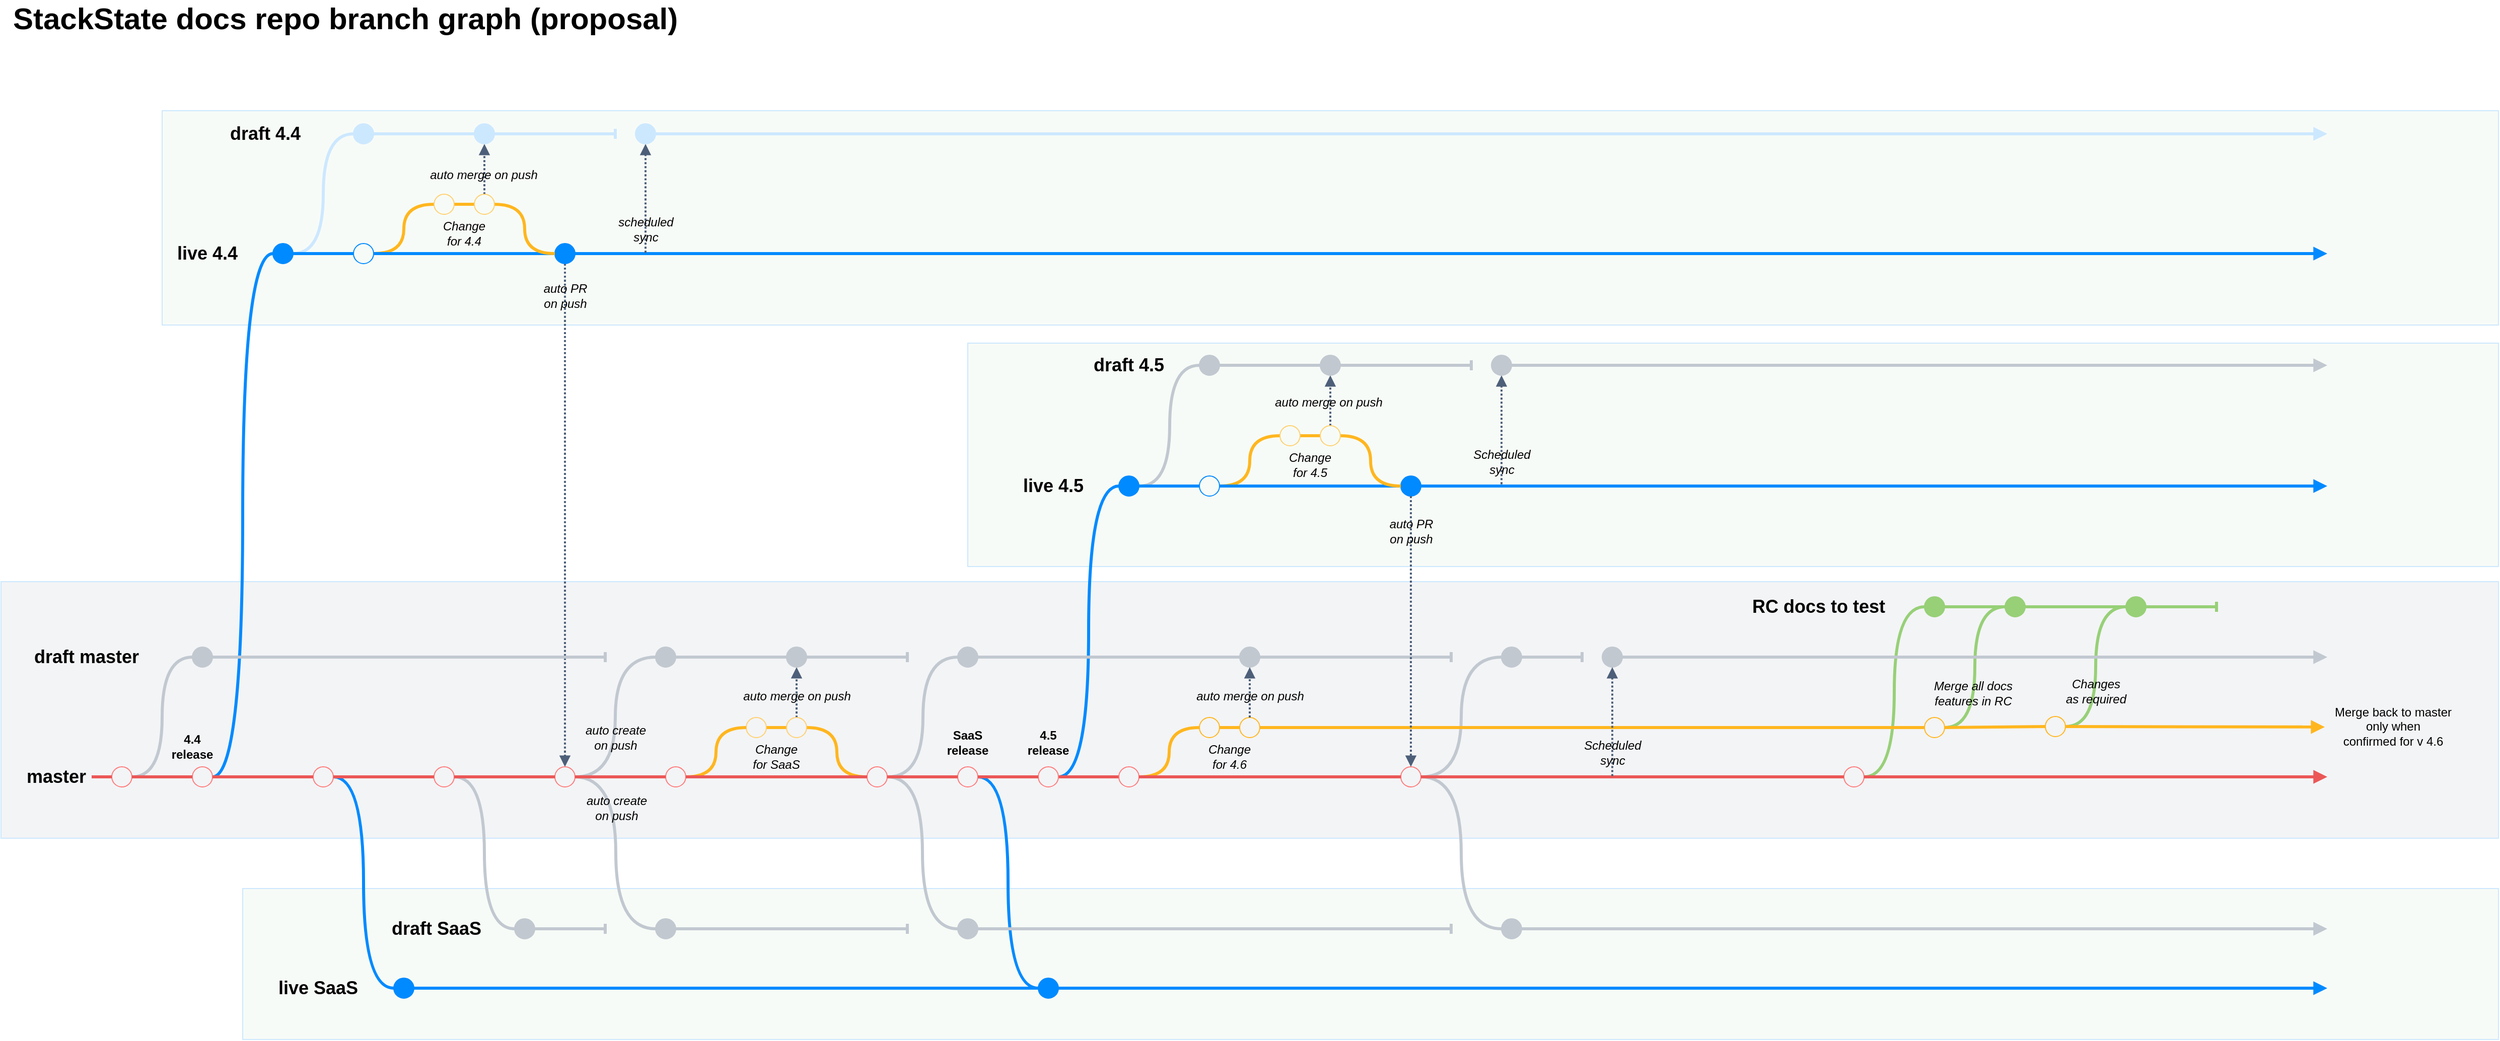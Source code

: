 <mxfile version="15.4.3" type="device"><diagram id="jR-vOBrpH7MoebLV2OOh" name="Page-1"><mxGraphModel dx="4089" dy="2681" grid="1" gridSize="10" guides="1" tooltips="1" connect="1" arrows="1" fold="1" page="1" pageScale="1" pageWidth="1169" pageHeight="827" math="0" shadow="0"><root><mxCell id="0"/><mxCell id="1" parent="0"/><mxCell id="T3WE6p-0gUlPkO302bhS-267" value="" style="rounded=0;whiteSpace=wrap;html=1;fontSize=30;strokeColor=#CCE8FF;fillColor=#D5E8D4;align=left;fillOpacity=20;" vertex="1" parent="1"><mxGeometry x="120" y="770" width="2240" height="150" as="geometry"/></mxCell><mxCell id="T3WE6p-0gUlPkO302bhS-266" value="" style="rounded=0;whiteSpace=wrap;html=1;fontSize=30;strokeColor=#CCE8FF;fillColor=#C1C8D0;align=left;fillOpacity=20;" vertex="1" parent="1"><mxGeometry x="-120" y="465" width="2480" height="255" as="geometry"/></mxCell><mxCell id="T3WE6p-0gUlPkO302bhS-261" value="" style="rounded=0;whiteSpace=wrap;html=1;fontSize=30;strokeColor=#CCE8FF;fillColor=#D5E8D4;align=left;fillOpacity=20;" vertex="1" parent="1"><mxGeometry x="840" y="228" width="1520" height="222" as="geometry"/></mxCell><mxCell id="T3WE6p-0gUlPkO302bhS-259" value="" style="rounded=0;whiteSpace=wrap;html=1;fontSize=30;strokeColor=#CCE8FF;fillColor=#D5E8D4;align=left;fillOpacity=20;" vertex="1" parent="1"><mxGeometry x="40" y="-3" width="2320" height="213" as="geometry"/></mxCell><mxCell id="T3WE6p-0gUlPkO302bhS-160" style="edgeStyle=orthogonalEdgeStyle;curved=1;rounded=0;orthogonalLoop=1;jettySize=auto;html=1;dashed=1;dashPattern=1 1;startArrow=block;startFill=1;endArrow=baseDash;endFill=0;strokeColor=#4D5F79;strokeWidth=2;" edge="1" parent="1" source="T3WE6p-0gUlPkO302bhS-158"><mxGeometry relative="1" as="geometry"><mxPoint x="1370" y="370" as="targetPoint"/></mxGeometry></mxCell><mxCell id="T3WE6p-0gUlPkO302bhS-194" value="&lt;i&gt;Scheduled&lt;br&gt;sync&lt;/i&gt;" style="edgeLabel;html=1;align=center;verticalAlign=middle;resizable=0;points=[];fontSize=12;labelBackgroundColor=none;" vertex="1" connectable="0" parent="T3WE6p-0gUlPkO302bhS-160"><mxGeometry x="-0.287" y="1" relative="1" as="geometry"><mxPoint x="-1" y="46" as="offset"/></mxGeometry></mxCell><mxCell id="T3WE6p-0gUlPkO302bhS-42" value="&lt;b&gt;&lt;font style=&quot;font-size: 18px&quot;&gt;master&lt;/font&gt;&lt;/b&gt;" style="text;html=1;strokeColor=none;fillColor=none;align=center;verticalAlign=middle;whiteSpace=wrap;rounded=0;" vertex="1" parent="1"><mxGeometry x="-100" y="644" width="70" height="30" as="geometry"/></mxCell><mxCell id="T3WE6p-0gUlPkO302bhS-43" value="&lt;b&gt;&lt;font style=&quot;font-size: 18px&quot;&gt;live 4.4&lt;/font&gt;&lt;br&gt;&lt;/b&gt;" style="text;html=1;strokeColor=none;fillColor=none;align=center;verticalAlign=middle;whiteSpace=wrap;rounded=0;" vertex="1" parent="1"><mxGeometry x="50" y="124" width="70" height="30" as="geometry"/></mxCell><mxCell id="T3WE6p-0gUlPkO302bhS-44" value="&lt;b&gt;&lt;font style=&quot;font-size: 18px&quot;&gt;live 4.5&lt;/font&gt;&lt;br&gt;&lt;/b&gt;" style="text;html=1;strokeColor=none;fillColor=none;align=center;verticalAlign=middle;whiteSpace=wrap;rounded=0;" vertex="1" parent="1"><mxGeometry x="890" y="355" width="70" height="30" as="geometry"/></mxCell><mxCell id="T3WE6p-0gUlPkO302bhS-45" value="" style="endArrow=block;html=1;rounded=0;strokeColor=#008AFF;strokeWidth=3;endFill=1;startArrow=none;entryX=0;entryY=0.5;entryDx=0;entryDy=0;" edge="1" parent="1" source="T3WE6p-0gUlPkO302bhS-140" target="T3WE6p-0gUlPkO302bhS-224"><mxGeometry width="50" height="50" relative="1" as="geometry"><mxPoint x="100" y="369.5" as="sourcePoint"/><mxPoint x="1630" y="371" as="targetPoint"/></mxGeometry></mxCell><mxCell id="T3WE6p-0gUlPkO302bhS-47" value="" style="endArrow=block;html=1;rounded=0;strokeColor=#008AFF;strokeWidth=3;endFill=1;exitX=1;exitY=0.5;exitDx=0;exitDy=0;startArrow=none;entryX=0;entryY=0.5;entryDx=0;entryDy=0;" edge="1" parent="1" source="T3WE6p-0gUlPkO302bhS-82" target="T3WE6p-0gUlPkO302bhS-226"><mxGeometry width="50" height="50" relative="1" as="geometry"><mxPoint x="90" y="138.496" as="sourcePoint"/><mxPoint x="1620" y="139" as="targetPoint"/></mxGeometry></mxCell><mxCell id="T3WE6p-0gUlPkO302bhS-48" value="&lt;b&gt;&lt;font style=&quot;font-size: 18px&quot;&gt;live SaaS&lt;/font&gt;&lt;br&gt;&lt;/b&gt;" style="text;html=1;strokeColor=none;fillColor=none;align=center;verticalAlign=middle;whiteSpace=wrap;rounded=0;" vertex="1" parent="1"><mxGeometry x="145" y="854" width="100" height="30" as="geometry"/></mxCell><mxCell id="T3WE6p-0gUlPkO302bhS-49" value="" style="endArrow=block;html=1;rounded=0;strokeColor=#008AFF;strokeWidth=3;endFill=1;startArrow=none;entryX=0;entryY=0.5;entryDx=0;entryDy=0;" edge="1" parent="1" source="T3WE6p-0gUlPkO302bhS-122" target="T3WE6p-0gUlPkO302bhS-219"><mxGeometry width="50" height="50" relative="1" as="geometry"><mxPoint x="90" y="868.496" as="sourcePoint"/><mxPoint x="1640" y="870" as="targetPoint"/></mxGeometry></mxCell><mxCell id="T3WE6p-0gUlPkO302bhS-51" value="" style="ellipse;whiteSpace=wrap;html=1;aspect=fixed;strokeWidth=1;strokeColor=#008AFF;fillColor=#008AFF;" vertex="1" parent="1"><mxGeometry x="150" y="129" width="20" height="20" as="geometry"/></mxCell><mxCell id="T3WE6p-0gUlPkO302bhS-59" style="edgeStyle=orthogonalEdgeStyle;rounded=0;orthogonalLoop=1;jettySize=auto;html=1;exitX=1;exitY=0.5;exitDx=0;exitDy=0;entryX=0;entryY=0.5;entryDx=0;entryDy=0;endArrow=none;endFill=0;strokeColor=#008AFF;strokeWidth=3;curved=1;" edge="1" parent="1" source="T3WE6p-0gUlPkO302bhS-50" target="T3WE6p-0gUlPkO302bhS-51"><mxGeometry relative="1" as="geometry"/></mxCell><mxCell id="T3WE6p-0gUlPkO302bhS-50" value="" style="ellipse;whiteSpace=wrap;html=1;aspect=fixed;strokeWidth=1;fillColor=none;strokeColor=#FF7B7B;" vertex="1" parent="1"><mxGeometry x="70" y="649" width="20" height="20" as="geometry"/></mxCell><mxCell id="T3WE6p-0gUlPkO302bhS-55" value="" style="ellipse;whiteSpace=wrap;html=1;aspect=fixed;strokeWidth=1;fillColor=#008AFF;strokeColor=#008AFF;" vertex="1" parent="1"><mxGeometry x="270" y="859" width="20" height="20" as="geometry"/></mxCell><mxCell id="T3WE6p-0gUlPkO302bhS-67" style="edgeStyle=orthogonalEdgeStyle;curved=1;rounded=0;orthogonalLoop=1;jettySize=auto;html=1;exitX=1;exitY=0.5;exitDx=0;exitDy=0;entryX=0;entryY=0.5;entryDx=0;entryDy=0;endArrow=none;endFill=0;strokeColor=#008AFF;strokeWidth=3;" edge="1" parent="1" source="T3WE6p-0gUlPkO302bhS-62" target="T3WE6p-0gUlPkO302bhS-55"><mxGeometry relative="1" as="geometry"/></mxCell><mxCell id="T3WE6p-0gUlPkO302bhS-62" value="" style="ellipse;whiteSpace=wrap;html=1;aspect=fixed;strokeWidth=1;fillColor=none;strokeColor=#FF7B7B;" vertex="1" parent="1"><mxGeometry x="190" y="649" width="20" height="20" as="geometry"/></mxCell><mxCell id="T3WE6p-0gUlPkO302bhS-63" value="" style="endArrow=none;html=1;rounded=0;strokeColor=#EB5757;strokeWidth=3;exitX=1;exitY=0.5;exitDx=0;exitDy=0;endFill=1;startArrow=none;entryX=0;entryY=0.5;entryDx=0;entryDy=0;" edge="1" parent="1" source="T3WE6p-0gUlPkO302bhS-50" target="T3WE6p-0gUlPkO302bhS-62"><mxGeometry width="50" height="50" relative="1" as="geometry"><mxPoint x="90" y="659" as="sourcePoint"/><mxPoint x="150" y="659" as="targetPoint"/></mxGeometry></mxCell><mxCell id="T3WE6p-0gUlPkO302bhS-77" style="edgeStyle=orthogonalEdgeStyle;curved=1;rounded=0;orthogonalLoop=1;jettySize=auto;html=1;exitX=1;exitY=0.5;exitDx=0;exitDy=0;entryX=0;entryY=0.5;entryDx=0;entryDy=0;endArrow=none;endFill=0;strokeColor=#FFB61E;strokeWidth=3;" edge="1" parent="1" source="T3WE6p-0gUlPkO302bhS-69" target="T3WE6p-0gUlPkO302bhS-74"><mxGeometry relative="1" as="geometry"/></mxCell><mxCell id="T3WE6p-0gUlPkO302bhS-69" value="" style="ellipse;whiteSpace=wrap;html=1;aspect=fixed;strokeWidth=1;fillColor=none;strokeColor=#FFD06D;" vertex="1" parent="1"><mxGeometry x="620" y="600" width="20" height="20" as="geometry"/></mxCell><mxCell id="T3WE6p-0gUlPkO302bhS-73" style="edgeStyle=orthogonalEdgeStyle;curved=1;rounded=0;orthogonalLoop=1;jettySize=auto;html=1;entryX=0;entryY=0.5;entryDx=0;entryDy=0;endArrow=none;endFill=0;strokeColor=#FFB61E;strokeWidth=3;" edge="1" parent="1" source="T3WE6p-0gUlPkO302bhS-71" target="T3WE6p-0gUlPkO302bhS-69"><mxGeometry relative="1" as="geometry"/></mxCell><mxCell id="T3WE6p-0gUlPkO302bhS-71" value="" style="ellipse;whiteSpace=wrap;html=1;aspect=fixed;strokeWidth=1;fillColor=none;strokeColor=#FF7B7B;" vertex="1" parent="1"><mxGeometry x="540" y="649" width="20" height="20" as="geometry"/></mxCell><mxCell id="T3WE6p-0gUlPkO302bhS-78" style="edgeStyle=orthogonalEdgeStyle;curved=1;rounded=0;orthogonalLoop=1;jettySize=auto;html=1;entryX=0;entryY=0.5;entryDx=0;entryDy=0;endArrow=none;endFill=0;strokeColor=#FFB61E;strokeWidth=3;" edge="1" parent="1" source="T3WE6p-0gUlPkO302bhS-74" target="T3WE6p-0gUlPkO302bhS-75"><mxGeometry relative="1" as="geometry"/></mxCell><mxCell id="T3WE6p-0gUlPkO302bhS-180" style="edgeStyle=orthogonalEdgeStyle;curved=1;rounded=0;orthogonalLoop=1;jettySize=auto;html=1;exitX=0.5;exitY=0;exitDx=0;exitDy=0;entryX=0.5;entryY=1;entryDx=0;entryDy=0;fontSize=12;startArrow=none;startFill=0;endArrow=block;endFill=1;strokeColor=#4D5F79;strokeWidth=2;dashed=1;dashPattern=1 1;" edge="1" parent="1" source="T3WE6p-0gUlPkO302bhS-74" target="T3WE6p-0gUlPkO302bhS-177"><mxGeometry relative="1" as="geometry"/></mxCell><mxCell id="T3WE6p-0gUlPkO302bhS-195" value="&lt;i&gt;auto merge on push&lt;/i&gt;" style="edgeLabel;html=1;align=center;verticalAlign=middle;resizable=0;points=[];fontSize=12;labelBackgroundColor=none;" vertex="1" connectable="0" parent="T3WE6p-0gUlPkO302bhS-180"><mxGeometry x="-0.143" relative="1" as="geometry"><mxPoint as="offset"/></mxGeometry></mxCell><mxCell id="T3WE6p-0gUlPkO302bhS-74" value="" style="ellipse;whiteSpace=wrap;html=1;aspect=fixed;strokeWidth=1;fillColor=none;strokeColor=#FFD06D;" vertex="1" parent="1"><mxGeometry x="660" y="600" width="20" height="20" as="geometry"/></mxCell><mxCell id="T3WE6p-0gUlPkO302bhS-118" style="edgeStyle=orthogonalEdgeStyle;curved=1;rounded=0;orthogonalLoop=1;jettySize=auto;html=1;entryX=0;entryY=0.5;entryDx=0;entryDy=0;startArrow=none;startFill=0;endArrow=none;endFill=0;strokeColor=#C1C8D0;strokeWidth=3;" edge="1" parent="1" source="T3WE6p-0gUlPkO302bhS-75" target="T3WE6p-0gUlPkO302bhS-116"><mxGeometry relative="1" as="geometry"/></mxCell><mxCell id="T3WE6p-0gUlPkO302bhS-184" style="edgeStyle=orthogonalEdgeStyle;curved=1;rounded=0;orthogonalLoop=1;jettySize=auto;html=1;fontSize=12;startArrow=none;startFill=0;endArrow=none;endFill=0;strokeColor=#C1C8D0;strokeWidth=3;entryX=0;entryY=0.5;entryDx=0;entryDy=0;" edge="1" parent="1" target="T3WE6p-0gUlPkO302bhS-182"><mxGeometry relative="1" as="geometry"><mxPoint x="750" y="550" as="targetPoint"/><mxPoint x="760" y="659" as="sourcePoint"/></mxGeometry></mxCell><mxCell id="T3WE6p-0gUlPkO302bhS-75" value="" style="ellipse;whiteSpace=wrap;html=1;aspect=fixed;strokeWidth=1;fillColor=none;strokeColor=#FF7B7B;" vertex="1" parent="1"><mxGeometry x="740" y="649" width="20" height="20" as="geometry"/></mxCell><mxCell id="T3WE6p-0gUlPkO302bhS-76" value="" style="endArrow=none;html=1;rounded=0;strokeColor=#EB5757;strokeWidth=3;exitX=1;exitY=0.5;exitDx=0;exitDy=0;endFill=1;startArrow=none;" edge="1" parent="1" source="T3WE6p-0gUlPkO302bhS-71" target="T3WE6p-0gUlPkO302bhS-75"><mxGeometry width="50" height="50" relative="1" as="geometry"><mxPoint x="560" y="659" as="sourcePoint"/><mxPoint x="1390" y="660" as="targetPoint"/></mxGeometry></mxCell><mxCell id="T3WE6p-0gUlPkO302bhS-79" value="&lt;i&gt;Change for SaaS&lt;/i&gt;" style="text;html=1;strokeColor=none;fillColor=none;align=center;verticalAlign=middle;whiteSpace=wrap;rounded=0;" vertex="1" parent="1"><mxGeometry x="620" y="624" width="60" height="30" as="geometry"/></mxCell><mxCell id="T3WE6p-0gUlPkO302bhS-87" style="edgeStyle=orthogonalEdgeStyle;curved=1;rounded=0;orthogonalLoop=1;jettySize=auto;html=1;exitX=1;exitY=0.5;exitDx=0;exitDy=0;entryX=0;entryY=0.5;entryDx=0;entryDy=0;endArrow=none;endFill=0;strokeColor=#FFB61E;strokeWidth=3;" edge="1" parent="1" source="T3WE6p-0gUlPkO302bhS-80" target="T3WE6p-0gUlPkO302bhS-84"><mxGeometry relative="1" as="geometry"/></mxCell><mxCell id="T3WE6p-0gUlPkO302bhS-91" style="edgeStyle=orthogonalEdgeStyle;curved=1;rounded=0;orthogonalLoop=1;jettySize=auto;html=1;entryX=0;entryY=0.5;entryDx=0;entryDy=0;endArrow=none;endFill=0;strokeColor=#CCE8FF;strokeWidth=3;" edge="1" parent="1" source="T3WE6p-0gUlPkO302bhS-51" target="T3WE6p-0gUlPkO302bhS-90"><mxGeometry relative="1" as="geometry"/></mxCell><mxCell id="T3WE6p-0gUlPkO302bhS-80" value="" style="ellipse;whiteSpace=wrap;html=1;aspect=fixed;strokeWidth=1;strokeColor=#008AFF;fillColor=none;" vertex="1" parent="1"><mxGeometry x="230" y="129" width="20" height="20" as="geometry"/></mxCell><mxCell id="T3WE6p-0gUlPkO302bhS-81" value="" style="endArrow=none;html=1;rounded=0;strokeColor=#008AFF;strokeWidth=3;endFill=1;exitX=1;exitY=0.5;exitDx=0;exitDy=0;" edge="1" parent="1" source="T3WE6p-0gUlPkO302bhS-51" target="T3WE6p-0gUlPkO302bhS-80"><mxGeometry width="50" height="50" relative="1" as="geometry"><mxPoint x="210" y="139" as="sourcePoint"/><mxPoint x="1120" y="138.98" as="targetPoint"/></mxGeometry></mxCell><mxCell id="T3WE6p-0gUlPkO302bhS-99" style="edgeStyle=orthogonalEdgeStyle;curved=1;rounded=0;orthogonalLoop=1;jettySize=auto;html=1;entryX=0.5;entryY=0;entryDx=0;entryDy=0;endArrow=block;endFill=1;strokeColor=#4D5F79;strokeWidth=2;dashed=1;dashPattern=1 1;" edge="1" parent="1" source="T3WE6p-0gUlPkO302bhS-82" target="T3WE6p-0gUlPkO302bhS-96"><mxGeometry relative="1" as="geometry"/></mxCell><mxCell id="T3WE6p-0gUlPkO302bhS-168" value="&lt;font style=&quot;font-size: 12px&quot;&gt;&lt;i&gt;auto PR&lt;br&gt;on push&lt;/i&gt;&lt;/font&gt;" style="edgeLabel;html=1;align=center;verticalAlign=middle;resizable=0;points=[];fontSize=5;labelBackgroundColor=none;" vertex="1" connectable="0" parent="T3WE6p-0gUlPkO302bhS-99"><mxGeometry x="-0.118" y="1" relative="1" as="geometry"><mxPoint x="-1" y="-189" as="offset"/></mxGeometry></mxCell><mxCell id="T3WE6p-0gUlPkO302bhS-82" value="" style="ellipse;whiteSpace=wrap;html=1;aspect=fixed;strokeWidth=1;strokeColor=#008AFF;fillColor=#008AFF;" vertex="1" parent="1"><mxGeometry x="430" y="129" width="20" height="20" as="geometry"/></mxCell><mxCell id="T3WE6p-0gUlPkO302bhS-83" value="" style="endArrow=none;html=1;rounded=0;strokeColor=#008AFF;strokeWidth=3;endFill=1;exitX=1;exitY=0.5;exitDx=0;exitDy=0;startArrow=none;" edge="1" parent="1" source="T3WE6p-0gUlPkO302bhS-80" target="T3WE6p-0gUlPkO302bhS-82"><mxGeometry width="50" height="50" relative="1" as="geometry"><mxPoint x="250" y="139" as="sourcePoint"/><mxPoint x="1120" y="138.98" as="targetPoint"/></mxGeometry></mxCell><mxCell id="T3WE6p-0gUlPkO302bhS-89" style="edgeStyle=orthogonalEdgeStyle;curved=1;rounded=0;orthogonalLoop=1;jettySize=auto;html=1;exitX=1;exitY=0.5;exitDx=0;exitDy=0;entryX=0;entryY=0.5;entryDx=0;entryDy=0;endArrow=none;endFill=0;strokeColor=#FFB61E;strokeWidth=3;" edge="1" parent="1" source="T3WE6p-0gUlPkO302bhS-84" target="T3WE6p-0gUlPkO302bhS-85"><mxGeometry relative="1" as="geometry"/></mxCell><mxCell id="T3WE6p-0gUlPkO302bhS-84" value="" style="ellipse;whiteSpace=wrap;html=1;aspect=fixed;strokeWidth=1;fillColor=none;strokeColor=#FFD06D;" vertex="1" parent="1"><mxGeometry x="310" y="80" width="20" height="20" as="geometry"/></mxCell><mxCell id="T3WE6p-0gUlPkO302bhS-88" style="edgeStyle=orthogonalEdgeStyle;curved=1;rounded=0;orthogonalLoop=1;jettySize=auto;html=1;exitX=1;exitY=0.5;exitDx=0;exitDy=0;entryX=0;entryY=0.5;entryDx=0;entryDy=0;endArrow=none;endFill=0;strokeColor=#FFB61E;strokeWidth=3;" edge="1" parent="1" source="T3WE6p-0gUlPkO302bhS-85" target="T3WE6p-0gUlPkO302bhS-82"><mxGeometry relative="1" as="geometry"/></mxCell><mxCell id="T3WE6p-0gUlPkO302bhS-94" style="edgeStyle=orthogonalEdgeStyle;curved=1;rounded=0;orthogonalLoop=1;jettySize=auto;html=1;entryX=0.5;entryY=1;entryDx=0;entryDy=0;endArrow=block;endFill=1;strokeColor=#4D5F79;strokeWidth=2;dashed=1;dashPattern=1 1;" edge="1" parent="1" source="T3WE6p-0gUlPkO302bhS-85" target="T3WE6p-0gUlPkO302bhS-93"><mxGeometry relative="1" as="geometry"/></mxCell><mxCell id="T3WE6p-0gUlPkO302bhS-191" value="&lt;i&gt;auto merge on push&lt;/i&gt;" style="edgeLabel;html=1;align=center;verticalAlign=middle;resizable=0;points=[];fontSize=12;labelBackgroundColor=none;" vertex="1" connectable="0" parent="T3WE6p-0gUlPkO302bhS-94"><mxGeometry x="-0.212" y="1" relative="1" as="geometry"><mxPoint as="offset"/></mxGeometry></mxCell><mxCell id="T3WE6p-0gUlPkO302bhS-85" value="" style="ellipse;whiteSpace=wrap;html=1;aspect=fixed;strokeWidth=1;fillColor=none;strokeColor=#FFD06D;" vertex="1" parent="1"><mxGeometry x="350" y="80" width="20" height="20" as="geometry"/></mxCell><mxCell id="T3WE6p-0gUlPkO302bhS-95" value="" style="edgeStyle=orthogonalEdgeStyle;curved=1;rounded=0;orthogonalLoop=1;jettySize=auto;html=1;endArrow=none;endFill=0;strokeColor=#CCE8FF;strokeWidth=3;" edge="1" parent="1" source="T3WE6p-0gUlPkO302bhS-90" target="T3WE6p-0gUlPkO302bhS-93"><mxGeometry relative="1" as="geometry"/></mxCell><mxCell id="T3WE6p-0gUlPkO302bhS-90" value="" style="ellipse;whiteSpace=wrap;html=1;aspect=fixed;strokeWidth=1;strokeColor=#CCE8FF;fillColor=#CCE8FF;" vertex="1" parent="1"><mxGeometry x="230" y="10" width="20" height="20" as="geometry"/></mxCell><mxCell id="T3WE6p-0gUlPkO302bhS-92" value="&lt;b&gt;&lt;font style=&quot;font-size: 18px&quot;&gt;draft 4.4&lt;/font&gt;&lt;br&gt;&lt;/b&gt;" style="text;html=1;strokeColor=none;fillColor=none;align=center;verticalAlign=middle;whiteSpace=wrap;rounded=0;" vertex="1" parent="1"><mxGeometry x="90" y="5" width="105" height="30" as="geometry"/></mxCell><mxCell id="T3WE6p-0gUlPkO302bhS-100" style="edgeStyle=orthogonalEdgeStyle;curved=1;rounded=0;orthogonalLoop=1;jettySize=auto;html=1;endArrow=block;endFill=1;strokeColor=#CCE8FF;strokeWidth=3;startArrow=none;entryX=0;entryY=0.5;entryDx=0;entryDy=0;" edge="1" parent="1" source="T3WE6p-0gUlPkO302bhS-104" target="T3WE6p-0gUlPkO302bhS-229"><mxGeometry relative="1" as="geometry"><mxPoint x="1620" y="20" as="targetPoint"/></mxGeometry></mxCell><mxCell id="T3WE6p-0gUlPkO302bhS-93" value="" style="ellipse;whiteSpace=wrap;html=1;aspect=fixed;strokeWidth=1;strokeColor=#CCE8FF;fillColor=#CCE8FF;" vertex="1" parent="1"><mxGeometry x="350" y="10" width="20" height="20" as="geometry"/></mxCell><mxCell id="T3WE6p-0gUlPkO302bhS-115" style="edgeStyle=orthogonalEdgeStyle;curved=1;rounded=0;orthogonalLoop=1;jettySize=auto;html=1;entryX=0;entryY=0.5;entryDx=0;entryDy=0;startArrow=none;startFill=0;endArrow=none;endFill=0;strokeColor=#C1C8D0;strokeWidth=3;" edge="1" parent="1" target="T3WE6p-0gUlPkO302bhS-113"><mxGeometry relative="1" as="geometry"><mxPoint x="450" y="659" as="sourcePoint"/></mxGeometry></mxCell><mxCell id="T3WE6p-0gUlPkO302bhS-234" value="&lt;i&gt;auto create&lt;br&gt;on push&lt;/i&gt;" style="edgeLabel;html=1;align=center;verticalAlign=middle;resizable=0;points=[];fontSize=12;labelBackgroundColor=none;" vertex="1" connectable="0" parent="T3WE6p-0gUlPkO302bhS-115"><mxGeometry x="-0.221" y="-3" relative="1" as="geometry"><mxPoint x="3" y="-19" as="offset"/></mxGeometry></mxCell><mxCell id="T3WE6p-0gUlPkO302bhS-181" style="rounded=0;orthogonalLoop=1;jettySize=auto;html=1;exitX=1;exitY=0.5;exitDx=0;exitDy=0;entryX=0;entryY=0.5;entryDx=0;entryDy=0;fontSize=12;startArrow=none;startFill=0;endArrow=none;endFill=0;strokeColor=#C1C8D0;strokeWidth=3;edgeStyle=orthogonalEdgeStyle;curved=1;" edge="1" parent="1" source="T3WE6p-0gUlPkO302bhS-96" target="T3WE6p-0gUlPkO302bhS-176"><mxGeometry relative="1" as="geometry"/></mxCell><mxCell id="T3WE6p-0gUlPkO302bhS-232" value="&lt;i&gt;auto create&lt;br&gt;on push&lt;/i&gt;" style="edgeLabel;html=1;align=center;verticalAlign=middle;resizable=0;points=[];fontSize=12;labelBackgroundColor=none;" vertex="1" connectable="0" parent="T3WE6p-0gUlPkO302bhS-181"><mxGeometry x="0.008" y="-1" relative="1" as="geometry"><mxPoint x="-1" y="21" as="offset"/></mxGeometry></mxCell><mxCell id="T3WE6p-0gUlPkO302bhS-96" value="" style="ellipse;whiteSpace=wrap;html=1;aspect=fixed;strokeWidth=1;fillColor=none;strokeColor=#FF7B7B;" vertex="1" parent="1"><mxGeometry x="430" y="649" width="20" height="20" as="geometry"/></mxCell><mxCell id="T3WE6p-0gUlPkO302bhS-101" value="&lt;i&gt;Change for 4.4&lt;/i&gt;" style="text;html=1;strokeColor=none;fillColor=none;align=center;verticalAlign=middle;whiteSpace=wrap;rounded=0;" vertex="1" parent="1"><mxGeometry x="310" y="104" width="60" height="30" as="geometry"/></mxCell><mxCell id="T3WE6p-0gUlPkO302bhS-102" value="" style="ellipse;whiteSpace=wrap;html=1;aspect=fixed;strokeWidth=1;strokeColor=none;fillColor=none;" vertex="1" parent="1"><mxGeometry x="490" y="10" width="20" height="20" as="geometry"/></mxCell><mxCell id="T3WE6p-0gUlPkO302bhS-103" value="" style="edgeStyle=orthogonalEdgeStyle;curved=1;rounded=0;orthogonalLoop=1;jettySize=auto;html=1;endArrow=baseDash;endFill=0;strokeColor=#CCE8FF;strokeWidth=3;" edge="1" parent="1" source="T3WE6p-0gUlPkO302bhS-93" target="T3WE6p-0gUlPkO302bhS-102"><mxGeometry relative="1" as="geometry"><mxPoint x="1120" y="20" as="targetPoint"/><mxPoint x="370" y="20" as="sourcePoint"/></mxGeometry></mxCell><mxCell id="T3WE6p-0gUlPkO302bhS-107" style="edgeStyle=orthogonalEdgeStyle;curved=1;rounded=0;orthogonalLoop=1;jettySize=auto;html=1;endArrow=none;endFill=0;strokeColor=#4D5F79;strokeWidth=2;startArrow=block;startFill=1;dashed=1;dashPattern=1 1;" edge="1" parent="1" source="T3WE6p-0gUlPkO302bhS-104"><mxGeometry relative="1" as="geometry"><mxPoint x="520" y="140" as="targetPoint"/></mxGeometry></mxCell><mxCell id="T3WE6p-0gUlPkO302bhS-193" value="&lt;i&gt;scheduled&lt;br&gt;sync&lt;/i&gt;" style="edgeLabel;html=1;align=center;verticalAlign=middle;resizable=0;points=[];fontSize=12;labelBackgroundColor=none;" vertex="1" connectable="0" parent="T3WE6p-0gUlPkO302bhS-107"><mxGeometry x="-0.22" y="2" relative="1" as="geometry"><mxPoint x="-2" y="42" as="offset"/></mxGeometry></mxCell><mxCell id="T3WE6p-0gUlPkO302bhS-104" value="" style="ellipse;whiteSpace=wrap;html=1;aspect=fixed;strokeWidth=1;strokeColor=#CCE8FF;fillColor=#CCE8FF;" vertex="1" parent="1"><mxGeometry x="510" y="10" width="20" height="20" as="geometry"/></mxCell><mxCell id="T3WE6p-0gUlPkO302bhS-111" style="edgeStyle=orthogonalEdgeStyle;curved=1;rounded=0;orthogonalLoop=1;jettySize=auto;html=1;entryX=0;entryY=0.5;entryDx=0;entryDy=0;startArrow=none;startFill=0;endArrow=none;endFill=0;strokeColor=#C1C8D0;strokeWidth=3;" edge="1" parent="1" source="T3WE6p-0gUlPkO302bhS-108" target="T3WE6p-0gUlPkO302bhS-110"><mxGeometry relative="1" as="geometry"/></mxCell><mxCell id="T3WE6p-0gUlPkO302bhS-108" value="" style="ellipse;whiteSpace=wrap;html=1;aspect=fixed;strokeWidth=1;fillColor=none;strokeColor=#FF7B7B;" vertex="1" parent="1"><mxGeometry x="310" y="649" width="20" height="20" as="geometry"/></mxCell><mxCell id="T3WE6p-0gUlPkO302bhS-109" value="" style="endArrow=none;html=1;rounded=0;strokeColor=#EB5757;strokeWidth=3;exitX=1;exitY=0.5;exitDx=0;exitDy=0;endFill=1;startArrow=none;" edge="1" parent="1" source="T3WE6p-0gUlPkO302bhS-62" target="T3WE6p-0gUlPkO302bhS-108"><mxGeometry width="50" height="50" relative="1" as="geometry"><mxPoint x="210" y="659" as="sourcePoint"/><mxPoint x="430" y="659" as="targetPoint"/></mxGeometry></mxCell><mxCell id="T3WE6p-0gUlPkO302bhS-114" style="edgeStyle=orthogonalEdgeStyle;curved=1;rounded=0;orthogonalLoop=1;jettySize=auto;html=1;exitX=1;exitY=0.5;exitDx=0;exitDy=0;startArrow=none;startFill=0;endArrow=baseDash;endFill=0;strokeColor=#C1C8D0;strokeWidth=3;" edge="1" parent="1" source="T3WE6p-0gUlPkO302bhS-110"><mxGeometry relative="1" as="geometry"><mxPoint x="480" y="810" as="targetPoint"/></mxGeometry></mxCell><mxCell id="T3WE6p-0gUlPkO302bhS-110" value="" style="ellipse;whiteSpace=wrap;html=1;aspect=fixed;strokeWidth=1;strokeColor=#C1C8D0;fillColor=#C1C8D0;" vertex="1" parent="1"><mxGeometry x="390" y="800" width="20" height="20" as="geometry"/></mxCell><mxCell id="T3WE6p-0gUlPkO302bhS-112" value="&lt;b&gt;&lt;font style=&quot;font-size: 18px&quot;&gt;draft SaaS&lt;/font&gt;&lt;br&gt;&lt;/b&gt;" style="text;html=1;strokeColor=none;fillColor=none;align=center;verticalAlign=middle;whiteSpace=wrap;rounded=0;" vertex="1" parent="1"><mxGeometry x="265" y="795" width="95" height="30" as="geometry"/></mxCell><mxCell id="T3WE6p-0gUlPkO302bhS-117" style="edgeStyle=orthogonalEdgeStyle;curved=1;rounded=0;orthogonalLoop=1;jettySize=auto;html=1;startArrow=none;startFill=0;endArrow=baseDash;endFill=0;strokeColor=#C1C8D0;strokeWidth=3;" edge="1" parent="1" source="T3WE6p-0gUlPkO302bhS-113"><mxGeometry relative="1" as="geometry"><mxPoint x="780" y="810" as="targetPoint"/></mxGeometry></mxCell><mxCell id="T3WE6p-0gUlPkO302bhS-113" value="" style="ellipse;whiteSpace=wrap;html=1;aspect=fixed;strokeWidth=1;strokeColor=#C1C8D0;fillColor=#C1C8D0;" vertex="1" parent="1"><mxGeometry x="530" y="800" width="20" height="20" as="geometry"/></mxCell><mxCell id="T3WE6p-0gUlPkO302bhS-137" style="edgeStyle=orthogonalEdgeStyle;curved=1;rounded=0;orthogonalLoop=1;jettySize=auto;html=1;startArrow=none;startFill=0;endArrow=block;endFill=1;strokeColor=#C1C8D0;strokeWidth=3;entryX=0;entryY=0.5;entryDx=0;entryDy=0;" edge="1" parent="1" source="T3WE6p-0gUlPkO302bhS-154" target="T3WE6p-0gUlPkO302bhS-220"><mxGeometry relative="1" as="geometry"><mxPoint x="2280" y="810" as="targetPoint"/></mxGeometry></mxCell><mxCell id="T3WE6p-0gUlPkO302bhS-116" value="" style="ellipse;whiteSpace=wrap;html=1;aspect=fixed;strokeWidth=1;strokeColor=#C1C8D0;fillColor=#C1C8D0;" vertex="1" parent="1"><mxGeometry x="830" y="800" width="20" height="20" as="geometry"/></mxCell><mxCell id="T3WE6p-0gUlPkO302bhS-124" style="edgeStyle=orthogonalEdgeStyle;curved=1;rounded=0;orthogonalLoop=1;jettySize=auto;html=1;exitX=1;exitY=0.5;exitDx=0;exitDy=0;entryX=0;entryY=0.5;entryDx=0;entryDy=0;startArrow=none;startFill=0;endArrow=none;endFill=0;strokeColor=#008AFF;strokeWidth=3;" edge="1" parent="1" source="T3WE6p-0gUlPkO302bhS-119" target="T3WE6p-0gUlPkO302bhS-122"><mxGeometry relative="1" as="geometry"/></mxCell><mxCell id="T3WE6p-0gUlPkO302bhS-119" value="" style="ellipse;whiteSpace=wrap;html=1;aspect=fixed;strokeWidth=1;fillColor=none;strokeColor=#FF7B7B;" vertex="1" parent="1"><mxGeometry x="830" y="649" width="20" height="20" as="geometry"/></mxCell><mxCell id="T3WE6p-0gUlPkO302bhS-120" value="" style="endArrow=none;html=1;rounded=0;strokeColor=#EB5757;strokeWidth=3;exitX=1;exitY=0.5;exitDx=0;exitDy=0;endFill=1;startArrow=none;" edge="1" parent="1" source="T3WE6p-0gUlPkO302bhS-75" target="T3WE6p-0gUlPkO302bhS-119"><mxGeometry width="50" height="50" relative="1" as="geometry"><mxPoint x="790" y="659" as="sourcePoint"/><mxPoint x="1220" y="660" as="targetPoint"/></mxGeometry></mxCell><mxCell id="T3WE6p-0gUlPkO302bhS-121" value="&lt;b&gt;SaaS release&lt;/b&gt;" style="text;html=1;strokeColor=none;fillColor=none;align=center;verticalAlign=middle;whiteSpace=wrap;rounded=0;" vertex="1" parent="1"><mxGeometry x="810" y="610" width="60" height="30" as="geometry"/></mxCell><mxCell id="T3WE6p-0gUlPkO302bhS-122" value="" style="ellipse;whiteSpace=wrap;html=1;aspect=fixed;strokeWidth=1;fillColor=#008AFF;strokeColor=#008AFF;" vertex="1" parent="1"><mxGeometry x="910" y="859" width="20" height="20" as="geometry"/></mxCell><mxCell id="T3WE6p-0gUlPkO302bhS-123" value="" style="endArrow=none;html=1;rounded=0;strokeColor=#008AFF;strokeWidth=3;endFill=1;startArrow=none;" edge="1" parent="1" source="T3WE6p-0gUlPkO302bhS-55" target="T3WE6p-0gUlPkO302bhS-122"><mxGeometry width="50" height="50" relative="1" as="geometry"><mxPoint x="290" y="869" as="sourcePoint"/><mxPoint x="1120" y="868.98" as="targetPoint"/></mxGeometry></mxCell><mxCell id="T3WE6p-0gUlPkO302bhS-130" style="edgeStyle=orthogonalEdgeStyle;curved=1;rounded=0;orthogonalLoop=1;jettySize=auto;html=1;exitX=1;exitY=0.5;exitDx=0;exitDy=0;entryX=0;entryY=0.5;entryDx=0;entryDy=0;startArrow=none;startFill=0;endArrow=none;endFill=0;strokeColor=#008AFF;strokeWidth=3;" edge="1" parent="1" source="T3WE6p-0gUlPkO302bhS-125" target="T3WE6p-0gUlPkO302bhS-53"><mxGeometry relative="1" as="geometry"/></mxCell><mxCell id="T3WE6p-0gUlPkO302bhS-272" style="edgeStyle=orthogonalEdgeStyle;curved=1;orthogonalLoop=1;jettySize=auto;html=1;entryX=0;entryY=0.5;entryDx=0;entryDy=0;fontSize=30;startArrow=none;startFill=0;endArrow=none;endFill=0;strokeColor=#EB5757;strokeWidth=3;" edge="1" parent="1" source="T3WE6p-0gUlPkO302bhS-125" target="T3WE6p-0gUlPkO302bhS-196"><mxGeometry relative="1" as="geometry"/></mxCell><mxCell id="T3WE6p-0gUlPkO302bhS-125" value="" style="ellipse;whiteSpace=wrap;html=1;aspect=fixed;strokeWidth=1;fillColor=none;strokeColor=#FF7B7B;" vertex="1" parent="1"><mxGeometry x="910" y="649" width="20" height="20" as="geometry"/></mxCell><mxCell id="T3WE6p-0gUlPkO302bhS-126" value="" style="endArrow=none;html=1;rounded=0;strokeColor=#EB5757;strokeWidth=3;exitX=1;exitY=0.5;exitDx=0;exitDy=0;endFill=1;startArrow=none;" edge="1" parent="1" source="T3WE6p-0gUlPkO302bhS-119" target="T3WE6p-0gUlPkO302bhS-125"><mxGeometry width="50" height="50" relative="1" as="geometry"><mxPoint x="850" y="659" as="sourcePoint"/><mxPoint x="1200" y="660" as="targetPoint"/></mxGeometry></mxCell><mxCell id="T3WE6p-0gUlPkO302bhS-134" style="edgeStyle=orthogonalEdgeStyle;curved=1;rounded=0;orthogonalLoop=1;jettySize=auto;html=1;entryX=0;entryY=0.5;entryDx=0;entryDy=0;startArrow=none;startFill=0;endArrow=none;endFill=0;strokeColor=#C1C8D0;strokeWidth=3;" edge="1" parent="1" target="T3WE6p-0gUlPkO302bhS-132"><mxGeometry relative="1" as="geometry"><mxPoint x="1010" y="370" as="sourcePoint"/></mxGeometry></mxCell><mxCell id="T3WE6p-0gUlPkO302bhS-53" value="" style="ellipse;whiteSpace=wrap;html=1;aspect=fixed;strokeWidth=1;fillColor=#008AFF;strokeColor=#008AFF;" vertex="1" parent="1"><mxGeometry x="990" y="360" width="20" height="20" as="geometry"/></mxCell><mxCell id="T3WE6p-0gUlPkO302bhS-131" value="&lt;b&gt;&lt;font style=&quot;font-size: 18px&quot;&gt;draft 4.5&lt;/font&gt;&lt;br&gt;&lt;/b&gt;" style="text;html=1;strokeColor=none;fillColor=none;align=center;verticalAlign=middle;whiteSpace=wrap;rounded=0;" vertex="1" parent="1"><mxGeometry x="955" y="235" width="90" height="30" as="geometry"/></mxCell><mxCell id="T3WE6p-0gUlPkO302bhS-136" style="edgeStyle=orthogonalEdgeStyle;curved=1;rounded=0;orthogonalLoop=1;jettySize=auto;html=1;startArrow=none;startFill=0;endArrow=block;endFill=1;strokeColor=#C1C8D0;strokeWidth=3;entryX=0;entryY=0.5;entryDx=0;entryDy=0;" edge="1" parent="1" source="T3WE6p-0gUlPkO302bhS-158" target="T3WE6p-0gUlPkO302bhS-225"><mxGeometry relative="1" as="geometry"><mxPoint x="1630" y="250" as="targetPoint"/></mxGeometry></mxCell><mxCell id="T3WE6p-0gUlPkO302bhS-132" value="" style="ellipse;whiteSpace=wrap;html=1;aspect=fixed;strokeWidth=1;strokeColor=#C1C8D0;fillColor=#C1C8D0;" vertex="1" parent="1"><mxGeometry x="1070" y="240" width="20" height="20" as="geometry"/></mxCell><mxCell id="T3WE6p-0gUlPkO302bhS-144" style="edgeStyle=orthogonalEdgeStyle;curved=1;rounded=0;orthogonalLoop=1;jettySize=auto;html=1;entryX=0;entryY=0.5;entryDx=0;entryDy=0;startArrow=none;startFill=0;endArrow=none;endFill=0;strokeColor=#FFB61E;strokeWidth=3;" edge="1" parent="1" source="T3WE6p-0gUlPkO302bhS-138" target="T3WE6p-0gUlPkO302bhS-142"><mxGeometry relative="1" as="geometry"/></mxCell><mxCell id="T3WE6p-0gUlPkO302bhS-138" value="" style="ellipse;whiteSpace=wrap;html=1;aspect=fixed;strokeWidth=1;fillColor=none;strokeColor=#008AFF;" vertex="1" parent="1"><mxGeometry x="1070" y="360" width="20" height="20" as="geometry"/></mxCell><mxCell id="T3WE6p-0gUlPkO302bhS-139" value="" style="endArrow=none;html=1;rounded=0;strokeColor=#008AFF;strokeWidth=3;endFill=1;startArrow=none;" edge="1" parent="1" source="T3WE6p-0gUlPkO302bhS-53" target="T3WE6p-0gUlPkO302bhS-138"><mxGeometry width="50" height="50" relative="1" as="geometry"><mxPoint x="910.0" y="370.014" as="sourcePoint"/><mxPoint x="1600" y="371" as="targetPoint"/></mxGeometry></mxCell><mxCell id="T3WE6p-0gUlPkO302bhS-140" value="" style="ellipse;whiteSpace=wrap;html=1;aspect=fixed;strokeWidth=1;fillColor=#008AFF;strokeColor=#008AFF;" vertex="1" parent="1"><mxGeometry x="1270" y="360" width="20" height="20" as="geometry"/></mxCell><mxCell id="T3WE6p-0gUlPkO302bhS-141" value="" style="endArrow=none;html=1;rounded=0;strokeColor=#008AFF;strokeWidth=3;endFill=1;startArrow=none;" edge="1" parent="1" source="T3WE6p-0gUlPkO302bhS-138" target="T3WE6p-0gUlPkO302bhS-140"><mxGeometry width="50" height="50" relative="1" as="geometry"><mxPoint x="1090.0" y="370.016" as="sourcePoint"/><mxPoint x="1700" y="371" as="targetPoint"/></mxGeometry></mxCell><mxCell id="T3WE6p-0gUlPkO302bhS-146" style="edgeStyle=orthogonalEdgeStyle;curved=1;rounded=0;orthogonalLoop=1;jettySize=auto;html=1;exitX=1;exitY=0.5;exitDx=0;exitDy=0;startArrow=none;startFill=0;endArrow=none;endFill=0;strokeColor=#FFB61E;strokeWidth=3;entryX=0;entryY=0.5;entryDx=0;entryDy=0;" edge="1" parent="1" source="T3WE6p-0gUlPkO302bhS-142" target="T3WE6p-0gUlPkO302bhS-143"><mxGeometry relative="1" as="geometry"><mxPoint x="1193" y="310" as="targetPoint"/></mxGeometry></mxCell><mxCell id="T3WE6p-0gUlPkO302bhS-142" value="" style="ellipse;whiteSpace=wrap;html=1;aspect=fixed;strokeWidth=1;fillColor=none;strokeColor=#FFD06D;" vertex="1" parent="1"><mxGeometry x="1150" y="310" width="20" height="20" as="geometry"/></mxCell><mxCell id="T3WE6p-0gUlPkO302bhS-145" style="edgeStyle=orthogonalEdgeStyle;curved=1;rounded=0;orthogonalLoop=1;jettySize=auto;html=1;entryX=0;entryY=0.5;entryDx=0;entryDy=0;startArrow=none;startFill=0;endArrow=none;endFill=0;strokeColor=#FFB61E;strokeWidth=3;" edge="1" parent="1" source="T3WE6p-0gUlPkO302bhS-143" target="T3WE6p-0gUlPkO302bhS-140"><mxGeometry relative="1" as="geometry"/></mxCell><mxCell id="T3WE6p-0gUlPkO302bhS-150" style="edgeStyle=orthogonalEdgeStyle;curved=1;rounded=0;orthogonalLoop=1;jettySize=auto;html=1;entryX=0.5;entryY=1;entryDx=0;entryDy=0;startArrow=none;startFill=0;endArrow=block;endFill=1;strokeColor=#4D5F79;strokeWidth=2;dashed=1;dashPattern=1 1;" edge="1" parent="1" source="T3WE6p-0gUlPkO302bhS-143" target="T3WE6p-0gUlPkO302bhS-148"><mxGeometry relative="1" as="geometry"/></mxCell><mxCell id="T3WE6p-0gUlPkO302bhS-192" value="&lt;i&gt;auto merge on push&lt;/i&gt;" style="edgeLabel;html=1;align=center;verticalAlign=middle;resizable=0;points=[];fontSize=12;labelBackgroundColor=none;" vertex="1" connectable="0" parent="T3WE6p-0gUlPkO302bhS-150"><mxGeometry x="-0.089" y="2" relative="1" as="geometry"><mxPoint as="offset"/></mxGeometry></mxCell><mxCell id="T3WE6p-0gUlPkO302bhS-143" value="" style="ellipse;whiteSpace=wrap;html=1;aspect=fixed;strokeWidth=1;fillColor=none;strokeColor=#FFD06D;" vertex="1" parent="1"><mxGeometry x="1190" y="310" width="20" height="20" as="geometry"/></mxCell><mxCell id="T3WE6p-0gUlPkO302bhS-147" value="&lt;i&gt;Change for 4.5&lt;/i&gt;" style="text;html=1;strokeColor=none;fillColor=none;align=center;verticalAlign=middle;whiteSpace=wrap;rounded=0;" vertex="1" parent="1"><mxGeometry x="1150" y="334" width="60" height="30" as="geometry"/></mxCell><mxCell id="T3WE6p-0gUlPkO302bhS-148" value="" style="ellipse;whiteSpace=wrap;html=1;aspect=fixed;strokeWidth=1;strokeColor=#C1C8D0;fillColor=#C1C8D0;" vertex="1" parent="1"><mxGeometry x="1190" y="240" width="20" height="20" as="geometry"/></mxCell><mxCell id="T3WE6p-0gUlPkO302bhS-149" value="" style="edgeStyle=orthogonalEdgeStyle;curved=1;rounded=0;orthogonalLoop=1;jettySize=auto;html=1;startArrow=none;startFill=0;endArrow=none;endFill=1;strokeColor=#C1C8D0;strokeWidth=3;" edge="1" parent="1" source="T3WE6p-0gUlPkO302bhS-132" target="T3WE6p-0gUlPkO302bhS-148"><mxGeometry relative="1" as="geometry"><mxPoint x="1700" y="250" as="targetPoint"/><mxPoint x="1090" y="250" as="sourcePoint"/></mxGeometry></mxCell><mxCell id="T3WE6p-0gUlPkO302bhS-157" style="edgeStyle=orthogonalEdgeStyle;curved=1;rounded=0;orthogonalLoop=1;jettySize=auto;html=1;entryX=0;entryY=0.5;entryDx=0;entryDy=0;startArrow=none;startFill=0;endArrow=none;endFill=0;strokeColor=#C1C8D0;strokeWidth=3;" edge="1" parent="1" source="T3WE6p-0gUlPkO302bhS-152" target="T3WE6p-0gUlPkO302bhS-154"><mxGeometry relative="1" as="geometry"/></mxCell><mxCell id="T3WE6p-0gUlPkO302bhS-187" style="edgeStyle=orthogonalEdgeStyle;curved=1;rounded=0;orthogonalLoop=1;jettySize=auto;html=1;entryX=0;entryY=0.5;entryDx=0;entryDy=0;fontSize=12;startArrow=none;startFill=0;endArrow=none;endFill=0;strokeColor=#C1C8D0;strokeWidth=3;" edge="1" parent="1" source="T3WE6p-0gUlPkO302bhS-152" target="T3WE6p-0gUlPkO302bhS-186"><mxGeometry relative="1" as="geometry"/></mxCell><mxCell id="T3WE6p-0gUlPkO302bhS-152" value="" style="ellipse;whiteSpace=wrap;html=1;aspect=fixed;strokeWidth=1;fillColor=none;strokeColor=#FF7B7B;" vertex="1" parent="1"><mxGeometry x="1270" y="649" width="20" height="20" as="geometry"/></mxCell><mxCell id="T3WE6p-0gUlPkO302bhS-154" value="" style="ellipse;whiteSpace=wrap;html=1;aspect=fixed;strokeWidth=1;strokeColor=#C1C8D0;fillColor=#C1C8D0;" vertex="1" parent="1"><mxGeometry x="1370" y="800" width="20" height="20" as="geometry"/></mxCell><mxCell id="T3WE6p-0gUlPkO302bhS-158" value="" style="ellipse;whiteSpace=wrap;html=1;aspect=fixed;strokeWidth=1;strokeColor=#C1C8D0;fillColor=#C1C8D0;" vertex="1" parent="1"><mxGeometry x="1360" y="240" width="20" height="20" as="geometry"/></mxCell><mxCell id="T3WE6p-0gUlPkO302bhS-159" value="" style="edgeStyle=orthogonalEdgeStyle;curved=1;rounded=0;orthogonalLoop=1;jettySize=auto;html=1;startArrow=none;startFill=0;endArrow=baseDash;endFill=0;strokeColor=#C1C8D0;strokeWidth=3;" edge="1" parent="1" source="T3WE6p-0gUlPkO302bhS-148"><mxGeometry relative="1" as="geometry"><mxPoint x="1340" y="250" as="targetPoint"/><mxPoint x="1210" y="250" as="sourcePoint"/></mxGeometry></mxCell><mxCell id="T3WE6p-0gUlPkO302bhS-161" value="&lt;div&gt;&lt;b&gt;&lt;font style=&quot;font-size: 30px&quot;&gt;StackState docs repo branch graph (proposal)&lt;/font&gt;&lt;/b&gt;&lt;/div&gt;" style="text;html=1;strokeColor=none;fillColor=none;align=left;verticalAlign=middle;whiteSpace=wrap;rounded=0;fontSize=20;" vertex="1" parent="1"><mxGeometry x="-110" y="-110" width="670" height="30" as="geometry"/></mxCell><mxCell id="T3WE6p-0gUlPkO302bhS-172" style="edgeStyle=orthogonalEdgeStyle;curved=1;rounded=0;orthogonalLoop=1;jettySize=auto;html=1;fontSize=12;startArrow=none;startFill=0;endArrow=none;endFill=0;strokeColor=#C1C8D0;strokeWidth=3;entryX=0;entryY=0.5;entryDx=0;entryDy=0;" edge="1" parent="1" source="T3WE6p-0gUlPkO302bhS-169" target="T3WE6p-0gUlPkO302bhS-171"><mxGeometry relative="1" as="geometry"><mxPoint x="60" y="530" as="targetPoint"/></mxGeometry></mxCell><mxCell id="T3WE6p-0gUlPkO302bhS-169" value="" style="ellipse;whiteSpace=wrap;html=1;aspect=fixed;strokeWidth=1;fillColor=none;strokeColor=#FF7B7B;" vertex="1" parent="1"><mxGeometry x="-10" y="649" width="20" height="20" as="geometry"/></mxCell><mxCell id="T3WE6p-0gUlPkO302bhS-170" value="" style="endArrow=none;html=1;rounded=0;strokeColor=#EB5757;strokeWidth=3;exitX=1;exitY=0.5;exitDx=0;exitDy=0;endFill=1;" edge="1" parent="1" source="T3WE6p-0gUlPkO302bhS-42" target="T3WE6p-0gUlPkO302bhS-169"><mxGeometry width="50" height="50" relative="1" as="geometry"><mxPoint x="-30" y="659" as="sourcePoint"/><mxPoint x="70.0" y="659" as="targetPoint"/></mxGeometry></mxCell><mxCell id="T3WE6p-0gUlPkO302bhS-171" value="" style="ellipse;whiteSpace=wrap;html=1;aspect=fixed;strokeWidth=1;fillColor=#C1C8D0;strokeColor=#C1C8D0;" vertex="1" parent="1"><mxGeometry x="70" y="530" width="20" height="20" as="geometry"/></mxCell><mxCell id="T3WE6p-0gUlPkO302bhS-175" value="&lt;b&gt;&lt;font style=&quot;font-size: 18px&quot;&gt;draft master&lt;/font&gt;&lt;/b&gt;" style="text;html=1;strokeColor=none;fillColor=none;align=center;verticalAlign=middle;whiteSpace=wrap;rounded=0;" vertex="1" parent="1"><mxGeometry x="-110" y="525" width="150" height="30" as="geometry"/></mxCell><mxCell id="T3WE6p-0gUlPkO302bhS-179" style="edgeStyle=orthogonalEdgeStyle;curved=1;rounded=0;orthogonalLoop=1;jettySize=auto;html=1;exitX=1;exitY=0.5;exitDx=0;exitDy=0;entryX=0;entryY=0.5;entryDx=0;entryDy=0;fontSize=12;startArrow=none;startFill=0;endArrow=none;endFill=0;strokeColor=#C1C8D0;strokeWidth=3;" edge="1" parent="1" source="T3WE6p-0gUlPkO302bhS-176" target="T3WE6p-0gUlPkO302bhS-177"><mxGeometry relative="1" as="geometry"><mxPoint x="560" y="540" as="sourcePoint"/></mxGeometry></mxCell><mxCell id="T3WE6p-0gUlPkO302bhS-176" value="" style="ellipse;whiteSpace=wrap;html=1;aspect=fixed;strokeWidth=1;fillColor=#C1C8D0;strokeColor=#C1C8D0;" vertex="1" parent="1"><mxGeometry x="530" y="530" width="20" height="20" as="geometry"/></mxCell><mxCell id="T3WE6p-0gUlPkO302bhS-183" style="edgeStyle=orthogonalEdgeStyle;curved=1;rounded=0;orthogonalLoop=1;jettySize=auto;html=1;fontSize=12;startArrow=none;startFill=0;endArrow=baseDash;endFill=0;strokeColor=#C1C8D0;strokeWidth=3;" edge="1" parent="1" source="T3WE6p-0gUlPkO302bhS-177"><mxGeometry relative="1" as="geometry"><mxPoint x="780" y="540" as="targetPoint"/></mxGeometry></mxCell><mxCell id="T3WE6p-0gUlPkO302bhS-177" value="" style="ellipse;whiteSpace=wrap;html=1;aspect=fixed;strokeWidth=1;fillColor=#C1C8D0;strokeColor=#C1C8D0;" vertex="1" parent="1"><mxGeometry x="660" y="530" width="20" height="20" as="geometry"/></mxCell><mxCell id="T3WE6p-0gUlPkO302bhS-188" style="edgeStyle=orthogonalEdgeStyle;curved=1;rounded=0;orthogonalLoop=1;jettySize=auto;html=1;fontSize=12;startArrow=none;startFill=0;endArrow=baseDash;endFill=0;strokeColor=#C1C8D0;strokeWidth=3;" edge="1" parent="1" source="T3WE6p-0gUlPkO302bhS-201"><mxGeometry relative="1" as="geometry"><mxPoint x="1320" y="540" as="targetPoint"/></mxGeometry></mxCell><mxCell id="T3WE6p-0gUlPkO302bhS-182" value="" style="ellipse;whiteSpace=wrap;html=1;aspect=fixed;strokeWidth=1;fillColor=#C1C8D0;strokeColor=#C1C8D0;" vertex="1" parent="1"><mxGeometry x="830" y="530" width="20" height="20" as="geometry"/></mxCell><mxCell id="T3WE6p-0gUlPkO302bhS-186" value="" style="ellipse;whiteSpace=wrap;html=1;aspect=fixed;strokeWidth=1;fillColor=#C1C8D0;strokeColor=#C1C8D0;" vertex="1" parent="1"><mxGeometry x="1370" y="530" width="20" height="20" as="geometry"/></mxCell><mxCell id="T3WE6p-0gUlPkO302bhS-199" style="edgeStyle=orthogonalEdgeStyle;curved=1;rounded=0;orthogonalLoop=1;jettySize=auto;html=1;exitX=1;exitY=0.5;exitDx=0;exitDy=0;entryX=0;entryY=0.5;entryDx=0;entryDy=0;fontSize=18;startArrow=none;startFill=0;endArrow=none;endFill=0;strokeColor=#FFB61E;strokeWidth=3;" edge="1" parent="1" source="T3WE6p-0gUlPkO302bhS-196" target="T3WE6p-0gUlPkO302bhS-197"><mxGeometry relative="1" as="geometry"/></mxCell><mxCell id="T3WE6p-0gUlPkO302bhS-196" value="" style="ellipse;whiteSpace=wrap;html=1;aspect=fixed;strokeWidth=1;fillColor=none;strokeColor=#FF7B7B;" vertex="1" parent="1"><mxGeometry x="990" y="649" width="20" height="20" as="geometry"/></mxCell><mxCell id="T3WE6p-0gUlPkO302bhS-200" style="edgeStyle=orthogonalEdgeStyle;curved=1;rounded=0;orthogonalLoop=1;jettySize=auto;html=1;exitX=1;exitY=0.5;exitDx=0;exitDy=0;entryX=0;entryY=0.5;entryDx=0;entryDy=0;fontSize=18;startArrow=none;startFill=0;endArrow=none;endFill=0;strokeColor=#FFB61E;strokeWidth=3;" edge="1" parent="1" source="T3WE6p-0gUlPkO302bhS-197" target="T3WE6p-0gUlPkO302bhS-198"><mxGeometry relative="1" as="geometry"/></mxCell><mxCell id="T3WE6p-0gUlPkO302bhS-197" value="" style="ellipse;whiteSpace=wrap;html=1;aspect=fixed;strokeWidth=1;fillColor=none;strokeColor=#FFB61E;" vertex="1" parent="1"><mxGeometry x="1070" y="600" width="20" height="20" as="geometry"/></mxCell><mxCell id="T3WE6p-0gUlPkO302bhS-198" value="" style="ellipse;whiteSpace=wrap;html=1;aspect=fixed;strokeWidth=1;fillColor=none;strokeColor=#FFB61E;" vertex="1" parent="1"><mxGeometry x="1110" y="600" width="20" height="20" as="geometry"/></mxCell><mxCell id="T3WE6p-0gUlPkO302bhS-201" value="" style="ellipse;whiteSpace=wrap;html=1;aspect=fixed;strokeWidth=1;fillColor=#C1C8D0;strokeColor=#C1C8D0;" vertex="1" parent="1"><mxGeometry x="1110" y="530" width="20" height="20" as="geometry"/></mxCell><mxCell id="T3WE6p-0gUlPkO302bhS-202" value="" style="edgeStyle=orthogonalEdgeStyle;curved=1;rounded=0;orthogonalLoop=1;jettySize=auto;html=1;fontSize=12;startArrow=none;startFill=0;endArrow=none;endFill=0;strokeColor=#C1C8D0;strokeWidth=3;" edge="1" parent="1" source="T3WE6p-0gUlPkO302bhS-182" target="T3WE6p-0gUlPkO302bhS-201"><mxGeometry relative="1" as="geometry"><mxPoint x="1320" y="540" as="targetPoint"/><mxPoint x="850" y="540" as="sourcePoint"/></mxGeometry></mxCell><mxCell id="T3WE6p-0gUlPkO302bhS-205" style="orthogonalLoop=1;jettySize=auto;html=1;exitX=0.5;exitY=0;exitDx=0;exitDy=0;entryX=0.5;entryY=1;entryDx=0;entryDy=0;fontSize=12;startArrow=none;startFill=0;endArrow=block;endFill=1;strokeColor=#4D5F79;strokeWidth=2;dashed=1;dashPattern=1 1;" edge="1" parent="1" source="T3WE6p-0gUlPkO302bhS-198" target="T3WE6p-0gUlPkO302bhS-201"><mxGeometry relative="1" as="geometry"><mxPoint x="1170" y="610" as="sourcePoint"/><mxPoint x="1170" y="560" as="targetPoint"/></mxGeometry></mxCell><mxCell id="T3WE6p-0gUlPkO302bhS-206" value="&lt;i&gt;auto merge on push&lt;/i&gt;" style="edgeLabel;html=1;align=center;verticalAlign=middle;resizable=0;points=[];fontSize=12;labelBackgroundColor=none;" vertex="1" connectable="0" parent="T3WE6p-0gUlPkO302bhS-205"><mxGeometry x="-0.143" relative="1" as="geometry"><mxPoint as="offset"/></mxGeometry></mxCell><mxCell id="T3WE6p-0gUlPkO302bhS-208" value="&lt;i&gt;Change for 4.6&lt;/i&gt;" style="text;html=1;strokeColor=none;fillColor=none;align=center;verticalAlign=middle;whiteSpace=wrap;rounded=0;" vertex="1" parent="1"><mxGeometry x="1070" y="624" width="60" height="30" as="geometry"/></mxCell><mxCell id="T3WE6p-0gUlPkO302bhS-209" value="" style="ellipse;whiteSpace=wrap;html=1;aspect=fixed;strokeWidth=1;fillColor=#C1C8D0;strokeColor=#C1C8D0;" vertex="1" parent="1"><mxGeometry x="1470" y="530" width="20" height="20" as="geometry"/></mxCell><mxCell id="T3WE6p-0gUlPkO302bhS-210" value="" style="edgeStyle=orthogonalEdgeStyle;curved=1;rounded=0;orthogonalLoop=1;jettySize=auto;html=1;exitX=1;exitY=0.5;exitDx=0;exitDy=0;fontSize=12;startArrow=none;startFill=0;endArrow=baseDash;endFill=0;strokeColor=#C1C8D0;strokeWidth=3;" edge="1" parent="1" source="T3WE6p-0gUlPkO302bhS-186"><mxGeometry relative="1" as="geometry"><mxPoint x="1450" y="540" as="targetPoint"/><mxPoint x="1390" y="540" as="sourcePoint"/></mxGeometry></mxCell><mxCell id="T3WE6p-0gUlPkO302bhS-219" value="" style="ellipse;whiteSpace=wrap;html=1;aspect=fixed;strokeWidth=1;strokeColor=none;fillColor=none;" vertex="1" parent="1"><mxGeometry x="2190" y="859" width="20" height="20" as="geometry"/></mxCell><mxCell id="T3WE6p-0gUlPkO302bhS-220" value="" style="ellipse;whiteSpace=wrap;html=1;aspect=fixed;strokeWidth=1;strokeColor=none;fillColor=none;" vertex="1" parent="1"><mxGeometry x="2190" y="800" width="20" height="20" as="geometry"/></mxCell><mxCell id="T3WE6p-0gUlPkO302bhS-221" value="" style="ellipse;whiteSpace=wrap;html=1;aspect=fixed;strokeWidth=1;strokeColor=none;fillColor=none;" vertex="1" parent="1"><mxGeometry x="2190" y="649" width="20" height="20" as="geometry"/></mxCell><mxCell id="T3WE6p-0gUlPkO302bhS-222" value="" style="ellipse;whiteSpace=wrap;html=1;aspect=fixed;strokeWidth=1;strokeColor=none;fillColor=none;" vertex="1" parent="1"><mxGeometry x="1640" y="600" width="20" height="20" as="geometry"/></mxCell><mxCell id="T3WE6p-0gUlPkO302bhS-223" value="" style="ellipse;whiteSpace=wrap;html=1;aspect=fixed;strokeWidth=1;strokeColor=none;fillColor=none;" vertex="1" parent="1"><mxGeometry x="2190" y="530" width="20" height="20" as="geometry"/></mxCell><mxCell id="T3WE6p-0gUlPkO302bhS-224" value="" style="ellipse;whiteSpace=wrap;html=1;aspect=fixed;strokeWidth=1;strokeColor=none;fillColor=none;" vertex="1" parent="1"><mxGeometry x="2190" y="360" width="20" height="20" as="geometry"/></mxCell><mxCell id="T3WE6p-0gUlPkO302bhS-225" value="" style="ellipse;whiteSpace=wrap;html=1;aspect=fixed;strokeWidth=1;strokeColor=none;fillColor=none;" vertex="1" parent="1"><mxGeometry x="2190" y="240" width="20" height="20" as="geometry"/></mxCell><mxCell id="T3WE6p-0gUlPkO302bhS-226" value="" style="ellipse;whiteSpace=wrap;html=1;aspect=fixed;strokeWidth=1;strokeColor=none;fillColor=none;" vertex="1" parent="1"><mxGeometry x="2190" y="129" width="20" height="20" as="geometry"/></mxCell><mxCell id="T3WE6p-0gUlPkO302bhS-229" value="" style="ellipse;whiteSpace=wrap;html=1;aspect=fixed;strokeWidth=1;strokeColor=none;fillColor=none;" vertex="1" parent="1"><mxGeometry x="2190" y="10" width="20" height="20" as="geometry"/></mxCell><mxCell id="T3WE6p-0gUlPkO302bhS-235" value="Merge back to master&lt;br&gt;only when&lt;br&gt;confirmed for v 4.6" style="text;html=1;align=center;verticalAlign=middle;resizable=0;points=[];autosize=1;strokeColor=none;fillColor=none;fontSize=12;" vertex="1" parent="1"><mxGeometry x="2190" y="584" width="130" height="50" as="geometry"/></mxCell><mxCell id="T3WE6p-0gUlPkO302bhS-246" style="edgeStyle=orthogonalEdgeStyle;curved=1;orthogonalLoop=1;jettySize=auto;html=1;exitX=1;exitY=0.5;exitDx=0;exitDy=0;fontSize=12;startArrow=none;startFill=0;endArrow=none;endFill=0;strokeColor=#97D077;strokeWidth=3;" edge="1" parent="1" source="T3WE6p-0gUlPkO302bhS-237" target="T3WE6p-0gUlPkO302bhS-241"><mxGeometry relative="1" as="geometry"/></mxCell><mxCell id="T3WE6p-0gUlPkO302bhS-237" value="" style="ellipse;whiteSpace=wrap;html=1;aspect=fixed;strokeWidth=1;fillColor=#97D077;strokeColor=#97D077;" vertex="1" parent="1"><mxGeometry x="1790" y="480" width="20" height="20" as="geometry"/></mxCell><mxCell id="T3WE6p-0gUlPkO302bhS-240" style="edgeStyle=orthogonalEdgeStyle;orthogonalLoop=1;jettySize=auto;html=1;entryX=0;entryY=0.5;entryDx=0;entryDy=0;fontSize=12;startArrow=none;startFill=0;endArrow=none;endFill=0;strokeColor=#97D077;strokeWidth=3;curved=1;" edge="1" parent="1" source="T3WE6p-0gUlPkO302bhS-236" target="T3WE6p-0gUlPkO302bhS-237"><mxGeometry relative="1" as="geometry"/></mxCell><mxCell id="T3WE6p-0gUlPkO302bhS-236" value="" style="ellipse;whiteSpace=wrap;html=1;aspect=fixed;strokeWidth=1;fillColor=none;strokeColor=#FF7B7B;" vertex="1" parent="1"><mxGeometry x="1710" y="649" width="20" height="20" as="geometry"/></mxCell><mxCell id="T3WE6p-0gUlPkO302bhS-239" value="" style="endArrow=none;html=1;rounded=0;strokeColor=#EB5757;strokeWidth=3;exitX=1;exitY=0.5;exitDx=0;exitDy=0;endFill=1;startArrow=none;entryX=0;entryY=0.5;entryDx=0;entryDy=0;" edge="1" parent="1" source="T3WE6p-0gUlPkO302bhS-152" target="T3WE6p-0gUlPkO302bhS-236"><mxGeometry width="50" height="50" relative="1" as="geometry"><mxPoint x="1290" y="659" as="sourcePoint"/><mxPoint x="2290" y="659" as="targetPoint"/></mxGeometry></mxCell><mxCell id="T3WE6p-0gUlPkO302bhS-248" style="edgeStyle=orthogonalEdgeStyle;curved=1;orthogonalLoop=1;jettySize=auto;html=1;fontSize=12;startArrow=none;startFill=0;endArrow=baseDash;endFill=0;strokeColor=#97D077;strokeWidth=3;" edge="1" parent="1" source="T3WE6p-0gUlPkO302bhS-250"><mxGeometry relative="1" as="geometry"><mxPoint x="2080" y="490" as="targetPoint"/></mxGeometry></mxCell><mxCell id="T3WE6p-0gUlPkO302bhS-241" value="" style="ellipse;whiteSpace=wrap;html=1;aspect=fixed;strokeWidth=1;fillColor=#97D077;strokeColor=#97D077;" vertex="1" parent="1"><mxGeometry x="1870" y="480" width="20" height="20" as="geometry"/></mxCell><mxCell id="T3WE6p-0gUlPkO302bhS-245" style="edgeStyle=orthogonalEdgeStyle;curved=1;orthogonalLoop=1;jettySize=auto;html=1;exitX=1;exitY=0.5;exitDx=0;exitDy=0;entryX=0;entryY=0.5;entryDx=0;entryDy=0;fontSize=12;startArrow=none;startFill=0;endArrow=none;endFill=0;strokeColor=#97D077;strokeWidth=3;" edge="1" parent="1" source="T3WE6p-0gUlPkO302bhS-242" target="T3WE6p-0gUlPkO302bhS-241"><mxGeometry relative="1" as="geometry"/></mxCell><mxCell id="T3WE6p-0gUlPkO302bhS-249" value="&lt;i&gt;Merge all docs&lt;br&gt;features in RC&lt;/i&gt;" style="edgeLabel;html=1;align=center;verticalAlign=middle;resizable=0;points=[];fontSize=12;labelBackgroundColor=none;" vertex="1" connectable="0" parent="T3WE6p-0gUlPkO302bhS-245"><mxGeometry x="-0.394" y="2" relative="1" as="geometry"><mxPoint y="-10" as="offset"/></mxGeometry></mxCell><mxCell id="T3WE6p-0gUlPkO302bhS-242" value="" style="ellipse;whiteSpace=wrap;html=1;aspect=fixed;strokeWidth=1;fillColor=none;strokeColor=#FFB61E;" vertex="1" parent="1"><mxGeometry x="1790" y="600" width="20" height="20" as="geometry"/></mxCell><mxCell id="T3WE6p-0gUlPkO302bhS-243" value="" style="edgeStyle=none;orthogonalLoop=1;jettySize=auto;html=1;exitX=1;exitY=0.5;exitDx=0;exitDy=0;fontSize=18;startArrow=none;startFill=0;endArrow=none;endFill=1;strokeColor=#FFB61E;strokeWidth=3;entryX=0;entryY=0.5;entryDx=0;entryDy=0;" edge="1" parent="1" source="T3WE6p-0gUlPkO302bhS-198" target="T3WE6p-0gUlPkO302bhS-242"><mxGeometry relative="1" as="geometry"><mxPoint x="2290" y="610" as="targetPoint"/><mxPoint x="1130" y="610" as="sourcePoint"/></mxGeometry></mxCell><mxCell id="T3WE6p-0gUlPkO302bhS-247" value="&lt;b&gt;&lt;font style=&quot;font-size: 18px&quot;&gt;RC docs to test&lt;/font&gt;&lt;br&gt;&lt;/b&gt;" style="text;html=1;strokeColor=none;fillColor=none;align=center;verticalAlign=middle;whiteSpace=wrap;rounded=0;" vertex="1" parent="1"><mxGeometry x="1600" y="475" width="170" height="30" as="geometry"/></mxCell><mxCell id="T3WE6p-0gUlPkO302bhS-250" value="" style="ellipse;whiteSpace=wrap;html=1;aspect=fixed;strokeWidth=1;fillColor=#97D077;strokeColor=#97D077;" vertex="1" parent="1"><mxGeometry x="1990" y="480" width="20" height="20" as="geometry"/></mxCell><mxCell id="T3WE6p-0gUlPkO302bhS-251" value="" style="edgeStyle=orthogonalEdgeStyle;curved=1;orthogonalLoop=1;jettySize=auto;html=1;fontSize=12;startArrow=none;startFill=0;endArrow=none;endFill=0;strokeColor=#97D077;strokeWidth=3;" edge="1" parent="1" source="T3WE6p-0gUlPkO302bhS-241" target="T3WE6p-0gUlPkO302bhS-250"><mxGeometry relative="1" as="geometry"><mxPoint x="2080" y="490" as="targetPoint"/><mxPoint x="1890" y="490" as="sourcePoint"/></mxGeometry></mxCell><mxCell id="T3WE6p-0gUlPkO302bhS-257" style="edgeStyle=orthogonalEdgeStyle;curved=1;orthogonalLoop=1;jettySize=auto;html=1;exitX=1;exitY=0.5;exitDx=0;exitDy=0;entryX=0;entryY=0.5;entryDx=0;entryDy=0;fontSize=12;startArrow=none;startFill=0;endArrow=none;endFill=0;strokeColor=#97D077;strokeWidth=3;" edge="1" parent="1" source="T3WE6p-0gUlPkO302bhS-252" target="T3WE6p-0gUlPkO302bhS-250"><mxGeometry relative="1" as="geometry"/></mxCell><mxCell id="T3WE6p-0gUlPkO302bhS-258" value="&lt;i&gt;Changes&lt;br&gt;as required&lt;/i&gt;" style="edgeLabel;html=1;align=center;verticalAlign=middle;resizable=0;points=[];fontSize=12;labelBackgroundColor=none;" vertex="1" connectable="0" parent="T3WE6p-0gUlPkO302bhS-257"><mxGeometry x="-0.305" relative="1" as="geometry"><mxPoint y="-3" as="offset"/></mxGeometry></mxCell><mxCell id="T3WE6p-0gUlPkO302bhS-252" value="" style="ellipse;whiteSpace=wrap;html=1;aspect=fixed;strokeWidth=1;fillColor=none;strokeColor=#FFB61E;" vertex="1" parent="1"><mxGeometry x="1910" y="599" width="20" height="20" as="geometry"/></mxCell><mxCell id="T3WE6p-0gUlPkO302bhS-253" value="" style="edgeStyle=none;orthogonalLoop=1;jettySize=auto;html=1;exitX=1;exitY=0.5;exitDx=0;exitDy=0;fontSize=18;startArrow=none;startFill=0;endArrow=none;endFill=1;strokeColor=#FFB61E;strokeWidth=3;entryX=0;entryY=0.5;entryDx=0;entryDy=0;" edge="1" parent="1" source="T3WE6p-0gUlPkO302bhS-242" target="T3WE6p-0gUlPkO302bhS-252"><mxGeometry relative="1" as="geometry"><mxPoint x="2290" y="610" as="targetPoint"/><mxPoint x="1810" y="610" as="sourcePoint"/></mxGeometry></mxCell><mxCell id="T3WE6p-0gUlPkO302bhS-270" value="&lt;b&gt;4.4 release&lt;/b&gt;" style="text;html=1;strokeColor=none;fillColor=none;align=center;verticalAlign=middle;whiteSpace=wrap;rounded=0;" vertex="1" parent="1"><mxGeometry x="40" y="614" width="60" height="30" as="geometry"/></mxCell><mxCell id="T3WE6p-0gUlPkO302bhS-271" value="&lt;b&gt;4.5 release&lt;/b&gt;" style="text;html=1;strokeColor=none;fillColor=none;align=center;verticalAlign=middle;whiteSpace=wrap;rounded=0;" vertex="1" parent="1"><mxGeometry x="890" y="610" width="60" height="30" as="geometry"/></mxCell><mxCell id="T3WE6p-0gUlPkO302bhS-190" style="edgeStyle=orthogonalEdgeStyle;curved=1;rounded=0;orthogonalLoop=1;jettySize=auto;html=1;exitX=1;exitY=0.5;exitDx=0;exitDy=0;fontSize=12;startArrow=none;startFill=0;endArrow=block;endFill=1;strokeColor=#C1C8D0;strokeWidth=3;entryX=0;entryY=0.5;entryDx=0;entryDy=0;" edge="1" parent="1" source="T3WE6p-0gUlPkO302bhS-209" target="T3WE6p-0gUlPkO302bhS-223"><mxGeometry relative="1" as="geometry"><mxPoint x="1630" y="540" as="targetPoint"/></mxGeometry></mxCell><mxCell id="T3WE6p-0gUlPkO302bhS-178" style="edgeStyle=orthogonalEdgeStyle;curved=1;rounded=0;orthogonalLoop=1;jettySize=auto;html=1;exitX=1;exitY=0.5;exitDx=0;exitDy=0;fontSize=12;startArrow=none;startFill=0;endArrow=baseDash;endFill=0;strokeColor=#C1C8D0;strokeWidth=3;" edge="1" parent="1" source="T3WE6p-0gUlPkO302bhS-171"><mxGeometry relative="1" as="geometry"><mxPoint x="480" y="540" as="targetPoint"/></mxGeometry></mxCell><mxCell id="T3WE6p-0gUlPkO302bhS-41" value="" style="endArrow=block;html=1;rounded=0;strokeColor=#EB5757;strokeWidth=3;exitX=1;exitY=0.5;exitDx=0;exitDy=0;endFill=1;startArrow=none;entryX=0;entryY=0.5;entryDx=0;entryDy=0;" edge="1" parent="1" source="T3WE6p-0gUlPkO302bhS-236" target="T3WE6p-0gUlPkO302bhS-221"><mxGeometry width="50" height="50" relative="1" as="geometry"><mxPoint x="130" y="660" as="sourcePoint"/><mxPoint x="1640" y="660" as="targetPoint"/></mxGeometry></mxCell><mxCell id="T3WE6p-0gUlPkO302bhS-207" style="edgeStyle=none;orthogonalLoop=1;jettySize=auto;html=1;exitX=1;exitY=0.5;exitDx=0;exitDy=0;fontSize=18;startArrow=none;startFill=0;endArrow=block;endFill=1;strokeColor=#FFB61E;strokeWidth=3;entryX=-0.019;entryY=0.509;entryDx=0;entryDy=0;entryPerimeter=0;" edge="1" parent="1" source="T3WE6p-0gUlPkO302bhS-252" target="T3WE6p-0gUlPkO302bhS-235"><mxGeometry relative="1" as="geometry"><mxPoint x="2180" y="610" as="targetPoint"/><mxPoint x="1780" y="610" as="sourcePoint"/></mxGeometry></mxCell><mxCell id="T3WE6p-0gUlPkO302bhS-153" value="" style="endArrow=none;html=1;rounded=0;strokeColor=#EB5757;strokeWidth=3;exitX=1;exitY=0.5;exitDx=0;exitDy=0;endFill=1;startArrow=none;" edge="1" parent="1" source="T3WE6p-0gUlPkO302bhS-196" target="T3WE6p-0gUlPkO302bhS-152"><mxGeometry width="50" height="50" relative="1" as="geometry"><mxPoint x="830" y="659" as="sourcePoint"/><mxPoint x="1600" y="660" as="targetPoint"/></mxGeometry></mxCell><mxCell id="T3WE6p-0gUlPkO302bhS-72" value="" style="endArrow=none;html=1;rounded=0;strokeColor=#EB5757;strokeWidth=3;exitX=1;exitY=0.5;exitDx=0;exitDy=0;endFill=1;startArrow=none;" edge="1" parent="1" source="T3WE6p-0gUlPkO302bhS-96" target="T3WE6p-0gUlPkO302bhS-71"><mxGeometry width="50" height="50" relative="1" as="geometry"><mxPoint x="210" y="659" as="sourcePoint"/><mxPoint x="1120" y="660" as="targetPoint"/></mxGeometry></mxCell><mxCell id="T3WE6p-0gUlPkO302bhS-97" value="" style="endArrow=none;html=1;rounded=0;strokeColor=#EB5757;strokeWidth=3;exitX=1;exitY=0.5;exitDx=0;exitDy=0;endFill=1;startArrow=none;" edge="1" parent="1" source="T3WE6p-0gUlPkO302bhS-108" target="T3WE6p-0gUlPkO302bhS-96"><mxGeometry width="50" height="50" relative="1" as="geometry"><mxPoint x="210" y="659" as="sourcePoint"/><mxPoint x="590" y="659" as="targetPoint"/></mxGeometry></mxCell><mxCell id="T3WE6p-0gUlPkO302bhS-58" value="" style="endArrow=none;html=1;rounded=0;strokeColor=#EB5757;strokeWidth=3;exitX=1;exitY=0.5;exitDx=0;exitDy=0;endFill=1;startArrow=none;" edge="1" parent="1" source="T3WE6p-0gUlPkO302bhS-169" target="T3WE6p-0gUlPkO302bhS-50"><mxGeometry width="50" height="50" relative="1" as="geometry"><mxPoint x="50" y="659" as="sourcePoint"/><mxPoint x="1080" y="660" as="targetPoint"/></mxGeometry></mxCell><mxCell id="T3WE6p-0gUlPkO302bhS-155" value="" style="edgeStyle=orthogonalEdgeStyle;curved=1;rounded=0;orthogonalLoop=1;jettySize=auto;html=1;startArrow=none;startFill=0;endArrow=baseDash;endFill=0;strokeColor=#C1C8D0;strokeWidth=3;" edge="1" parent="1" source="T3WE6p-0gUlPkO302bhS-116"><mxGeometry relative="1" as="geometry"><mxPoint x="1320" y="810" as="targetPoint"/><mxPoint x="690" y="810" as="sourcePoint"/></mxGeometry></mxCell><mxCell id="T3WE6p-0gUlPkO302bhS-215" style="rounded=0;orthogonalLoop=1;jettySize=auto;html=1;dashed=1;dashPattern=1 1;startArrow=block;startFill=1;endArrow=none;endFill=0;strokeColor=#4D5F79;strokeWidth=2;exitX=0.5;exitY=1;exitDx=0;exitDy=0;" edge="1" parent="1" source="T3WE6p-0gUlPkO302bhS-209"><mxGeometry relative="1" as="geometry"><mxPoint x="1480" y="660" as="targetPoint"/><mxPoint x="1380" y="380" as="sourcePoint"/></mxGeometry></mxCell><mxCell id="T3WE6p-0gUlPkO302bhS-216" value="&lt;i&gt;Scheduled&lt;br&gt;sync&lt;/i&gt;" style="edgeLabel;html=1;align=center;verticalAlign=middle;resizable=0;points=[];fontSize=12;labelBackgroundColor=none;" vertex="1" connectable="0" parent="T3WE6p-0gUlPkO302bhS-215"><mxGeometry x="-0.287" y="1" relative="1" as="geometry"><mxPoint x="-1" y="46" as="offset"/></mxGeometry></mxCell><mxCell id="T3WE6p-0gUlPkO302bhS-156" style="edgeStyle=orthogonalEdgeStyle;curved=1;rounded=0;orthogonalLoop=1;jettySize=auto;html=1;exitX=0.5;exitY=1;exitDx=0;exitDy=0;entryX=0.5;entryY=0;entryDx=0;entryDy=0;dashed=1;dashPattern=1 1;startArrow=none;startFill=0;endArrow=block;endFill=1;strokeColor=#4D5F79;strokeWidth=2;" edge="1" parent="1" source="T3WE6p-0gUlPkO302bhS-140" target="T3WE6p-0gUlPkO302bhS-152"><mxGeometry relative="1" as="geometry"/></mxCell><mxCell id="T3WE6p-0gUlPkO302bhS-189" value="&lt;i&gt;auto PR&lt;br&gt;on push&lt;/i&gt;" style="edgeLabel;html=1;align=center;verticalAlign=middle;resizable=0;points=[];fontSize=12;labelBackgroundColor=none;" vertex="1" connectable="0" parent="T3WE6p-0gUlPkO302bhS-156"><mxGeometry x="0.131" y="2" relative="1" as="geometry"><mxPoint x="-2" y="-117" as="offset"/></mxGeometry></mxCell></root></mxGraphModel></diagram></mxfile>